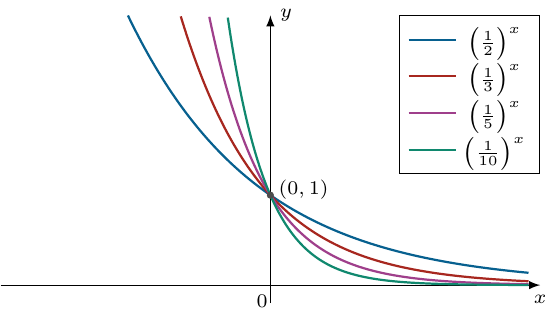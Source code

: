 \documentclass[crop]{standalone}
\usepackage[dvipsnames]{xcolor}
\usepackage{tikz}
\usepackage{pgfplots}
\pgfplotsset{compat=1.18}
\usetikzlibrary{shapes.geometric,positioning}
\begin{document}
  \begin{tikzpicture}[font=\scriptsize]
    \begin{axis}[%
      trig format plots=rad,
      axis x line=center,axis y line=center,
      axis equal image,
      % unit vector ratio={1 1},
      xlabel={$x$},ylabel={$y$},
      xlabel style={below},ylabel style={right},
      xmin=-3,xmax=3,
      xtick=\empty,
      xtick style={draw=none},
      extra x ticks={0},
      extra x tick labels={$0$},
      extra x tick style={xticklabel style={xshift=-0.3em,yshift=0.2em}},
      ymin=-0.2,ymax=3,
      restrict y to domain=-0.2:3,
      ytick=\empty,
      ytick style={draw=none},
      axis line style={-latex},
      legend entries={$\left(\frac{1}{2}\right)^{x}$,$\left(\frac{1}{3}\right)^{x}$,$\left(\frac{1}{5}\right)^{x}$,$\left(\frac{1}{10}\right)^{x}$},
      legend style={at={(axis cs:3,3)}}
    ]%
      \addplot[mark=none,domain=-3:2.87,color=MidnightBlue,thick,samples=1000] {(1/2)^x};
      \addplot[mark=none,domain=-3:2.87,color=Mahogany,thick,samples=1000] {(1/3)^x};
      \addplot[mark=none,domain=-3:2.87,color=DarkOrchid,thick,samples=1000] {(1/5)^x};
      \addplot[mark=none,domain=-3:2.87,color=PineGreen,thick,samples=1000] {(1/10)^x};
      
      \fill[black!70] (0,1) circle (0.04);
      \node[xshift=1.2em,yshift=0.2em] at (0,1) {$(0,1)$};
    \end{axis}
  \end{tikzpicture}%
\end{document}